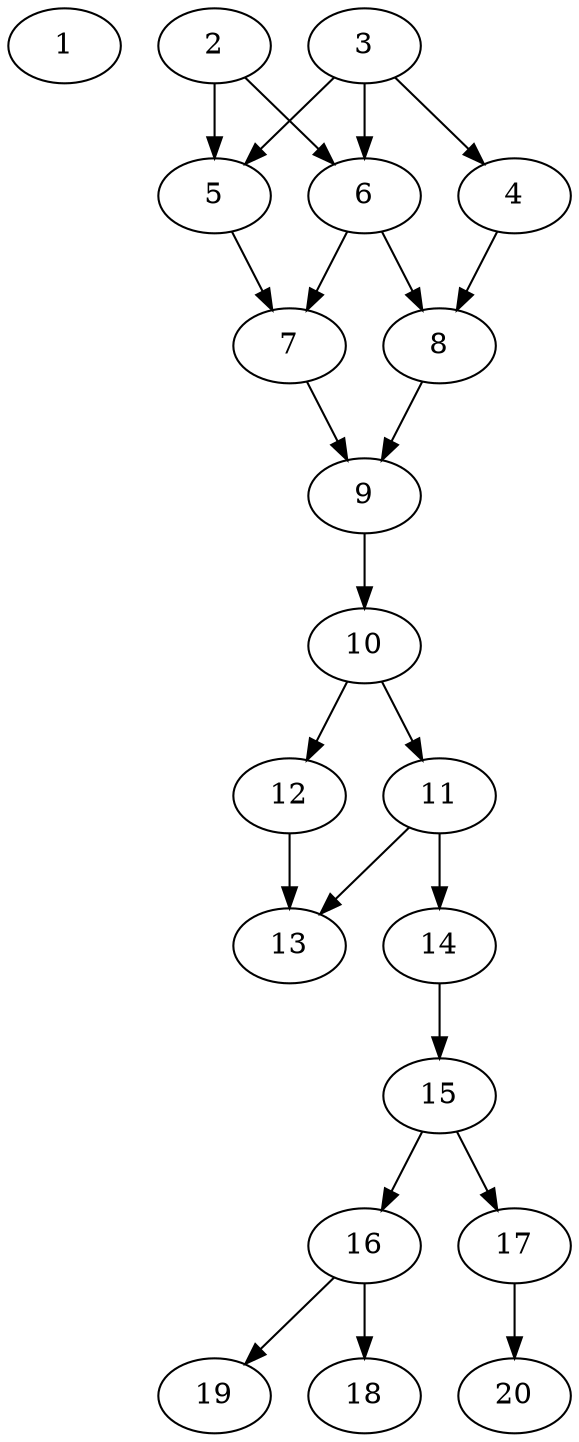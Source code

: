 // DAG automatically generated by daggen at Sat Jul 27 15:35:52 2019
// ./daggen --dot -n 20 --ccr 0.4 --fat 0.4 --regular 0.5 --density 0.6 --mindata 5242880 --maxdata 52428800 
digraph G {
  1 [size="82920960", alpha="0.14", expect_size="33168384"] 
  2 [size="102371840", alpha="0.16", expect_size="40948736"] 
  2 -> 5 [size ="40948736"]
  2 -> 6 [size ="40948736"]
  3 [size="81799680", alpha="0.12", expect_size="32719872"] 
  3 -> 4 [size ="32719872"]
  3 -> 5 [size ="32719872"]
  3 -> 6 [size ="32719872"]
  4 [size="76725760", alpha="0.16", expect_size="30690304"] 
  4 -> 8 [size ="30690304"]
  5 [size="43371520", alpha="0.13", expect_size="17348608"] 
  5 -> 7 [size ="17348608"]
  6 [size="46904320", alpha="0.19", expect_size="18761728"] 
  6 -> 7 [size ="18761728"]
  6 -> 8 [size ="18761728"]
  7 [size="112673280", alpha="0.10", expect_size="45069312"] 
  7 -> 9 [size ="45069312"]
  8 [size="84142080", alpha="0.14", expect_size="33656832"] 
  8 -> 9 [size ="33656832"]
  9 [size="91873280", alpha="0.00", expect_size="36749312"] 
  9 -> 10 [size ="36749312"]
  10 [size="112691200", alpha="0.07", expect_size="45076480"] 
  10 -> 11 [size ="45076480"]
  10 -> 12 [size ="45076480"]
  11 [size="67322880", alpha="0.09", expect_size="26929152"] 
  11 -> 13 [size ="26929152"]
  11 -> 14 [size ="26929152"]
  12 [size="33553920", alpha="0.01", expect_size="13421568"] 
  12 -> 13 [size ="13421568"]
  13 [size="127027200", alpha="0.12", expect_size="50810880"] 
  14 [size="78097920", alpha="0.07", expect_size="31239168"] 
  14 -> 15 [size ="31239168"]
  15 [size="56604160", alpha="0.10", expect_size="22641664"] 
  15 -> 16 [size ="22641664"]
  15 -> 17 [size ="22641664"]
  16 [size="13637120", alpha="0.04", expect_size="5454848"] 
  16 -> 18 [size ="5454848"]
  16 -> 19 [size ="5454848"]
  17 [size="126154240", alpha="0.05", expect_size="50461696"] 
  17 -> 20 [size ="50461696"]
  18 [size="68597760", alpha="0.19", expect_size="27439104"] 
  19 [size="33543680", alpha="0.16", expect_size="13417472"] 
  20 [size="35747840", alpha="0.15", expect_size="14299136"] 
}
